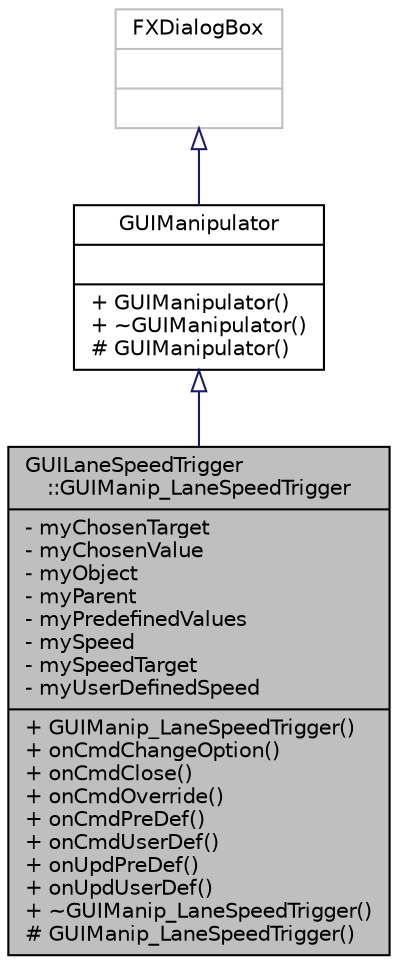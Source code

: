 digraph "GUILaneSpeedTrigger::GUIManip_LaneSpeedTrigger"
{
  edge [fontname="Helvetica",fontsize="10",labelfontname="Helvetica",labelfontsize="10"];
  node [fontname="Helvetica",fontsize="10",shape=record];
  Node0 [label="{GUILaneSpeedTrigger\l::GUIManip_LaneSpeedTrigger\n|- myChosenTarget\l- myChosenValue\l- myObject\l- myParent\l- myPredefinedValues\l- mySpeed\l- mySpeedTarget\l- myUserDefinedSpeed\l|+ GUIManip_LaneSpeedTrigger()\l+ onCmdChangeOption()\l+ onCmdClose()\l+ onCmdOverride()\l+ onCmdPreDef()\l+ onCmdUserDef()\l+ onUpdPreDef()\l+ onUpdUserDef()\l+ ~GUIManip_LaneSpeedTrigger()\l# GUIManip_LaneSpeedTrigger()\l}",height=0.2,width=0.4,color="black", fillcolor="grey75", style="filled", fontcolor="black"];
  Node1 -> Node0 [dir="back",color="midnightblue",fontsize="10",style="solid",arrowtail="onormal",fontname="Helvetica"];
  Node1 [label="{GUIManipulator\n||+ GUIManipulator()\l+ ~GUIManipulator()\l# GUIManipulator()\l}",height=0.2,width=0.4,color="black", fillcolor="white", style="filled",URL="$d2/da3/class_g_u_i_manipulator.html"];
  Node2 -> Node1 [dir="back",color="midnightblue",fontsize="10",style="solid",arrowtail="onormal",fontname="Helvetica"];
  Node2 [label="{FXDialogBox\n||}",height=0.2,width=0.4,color="grey75", fillcolor="white", style="filled"];
}
